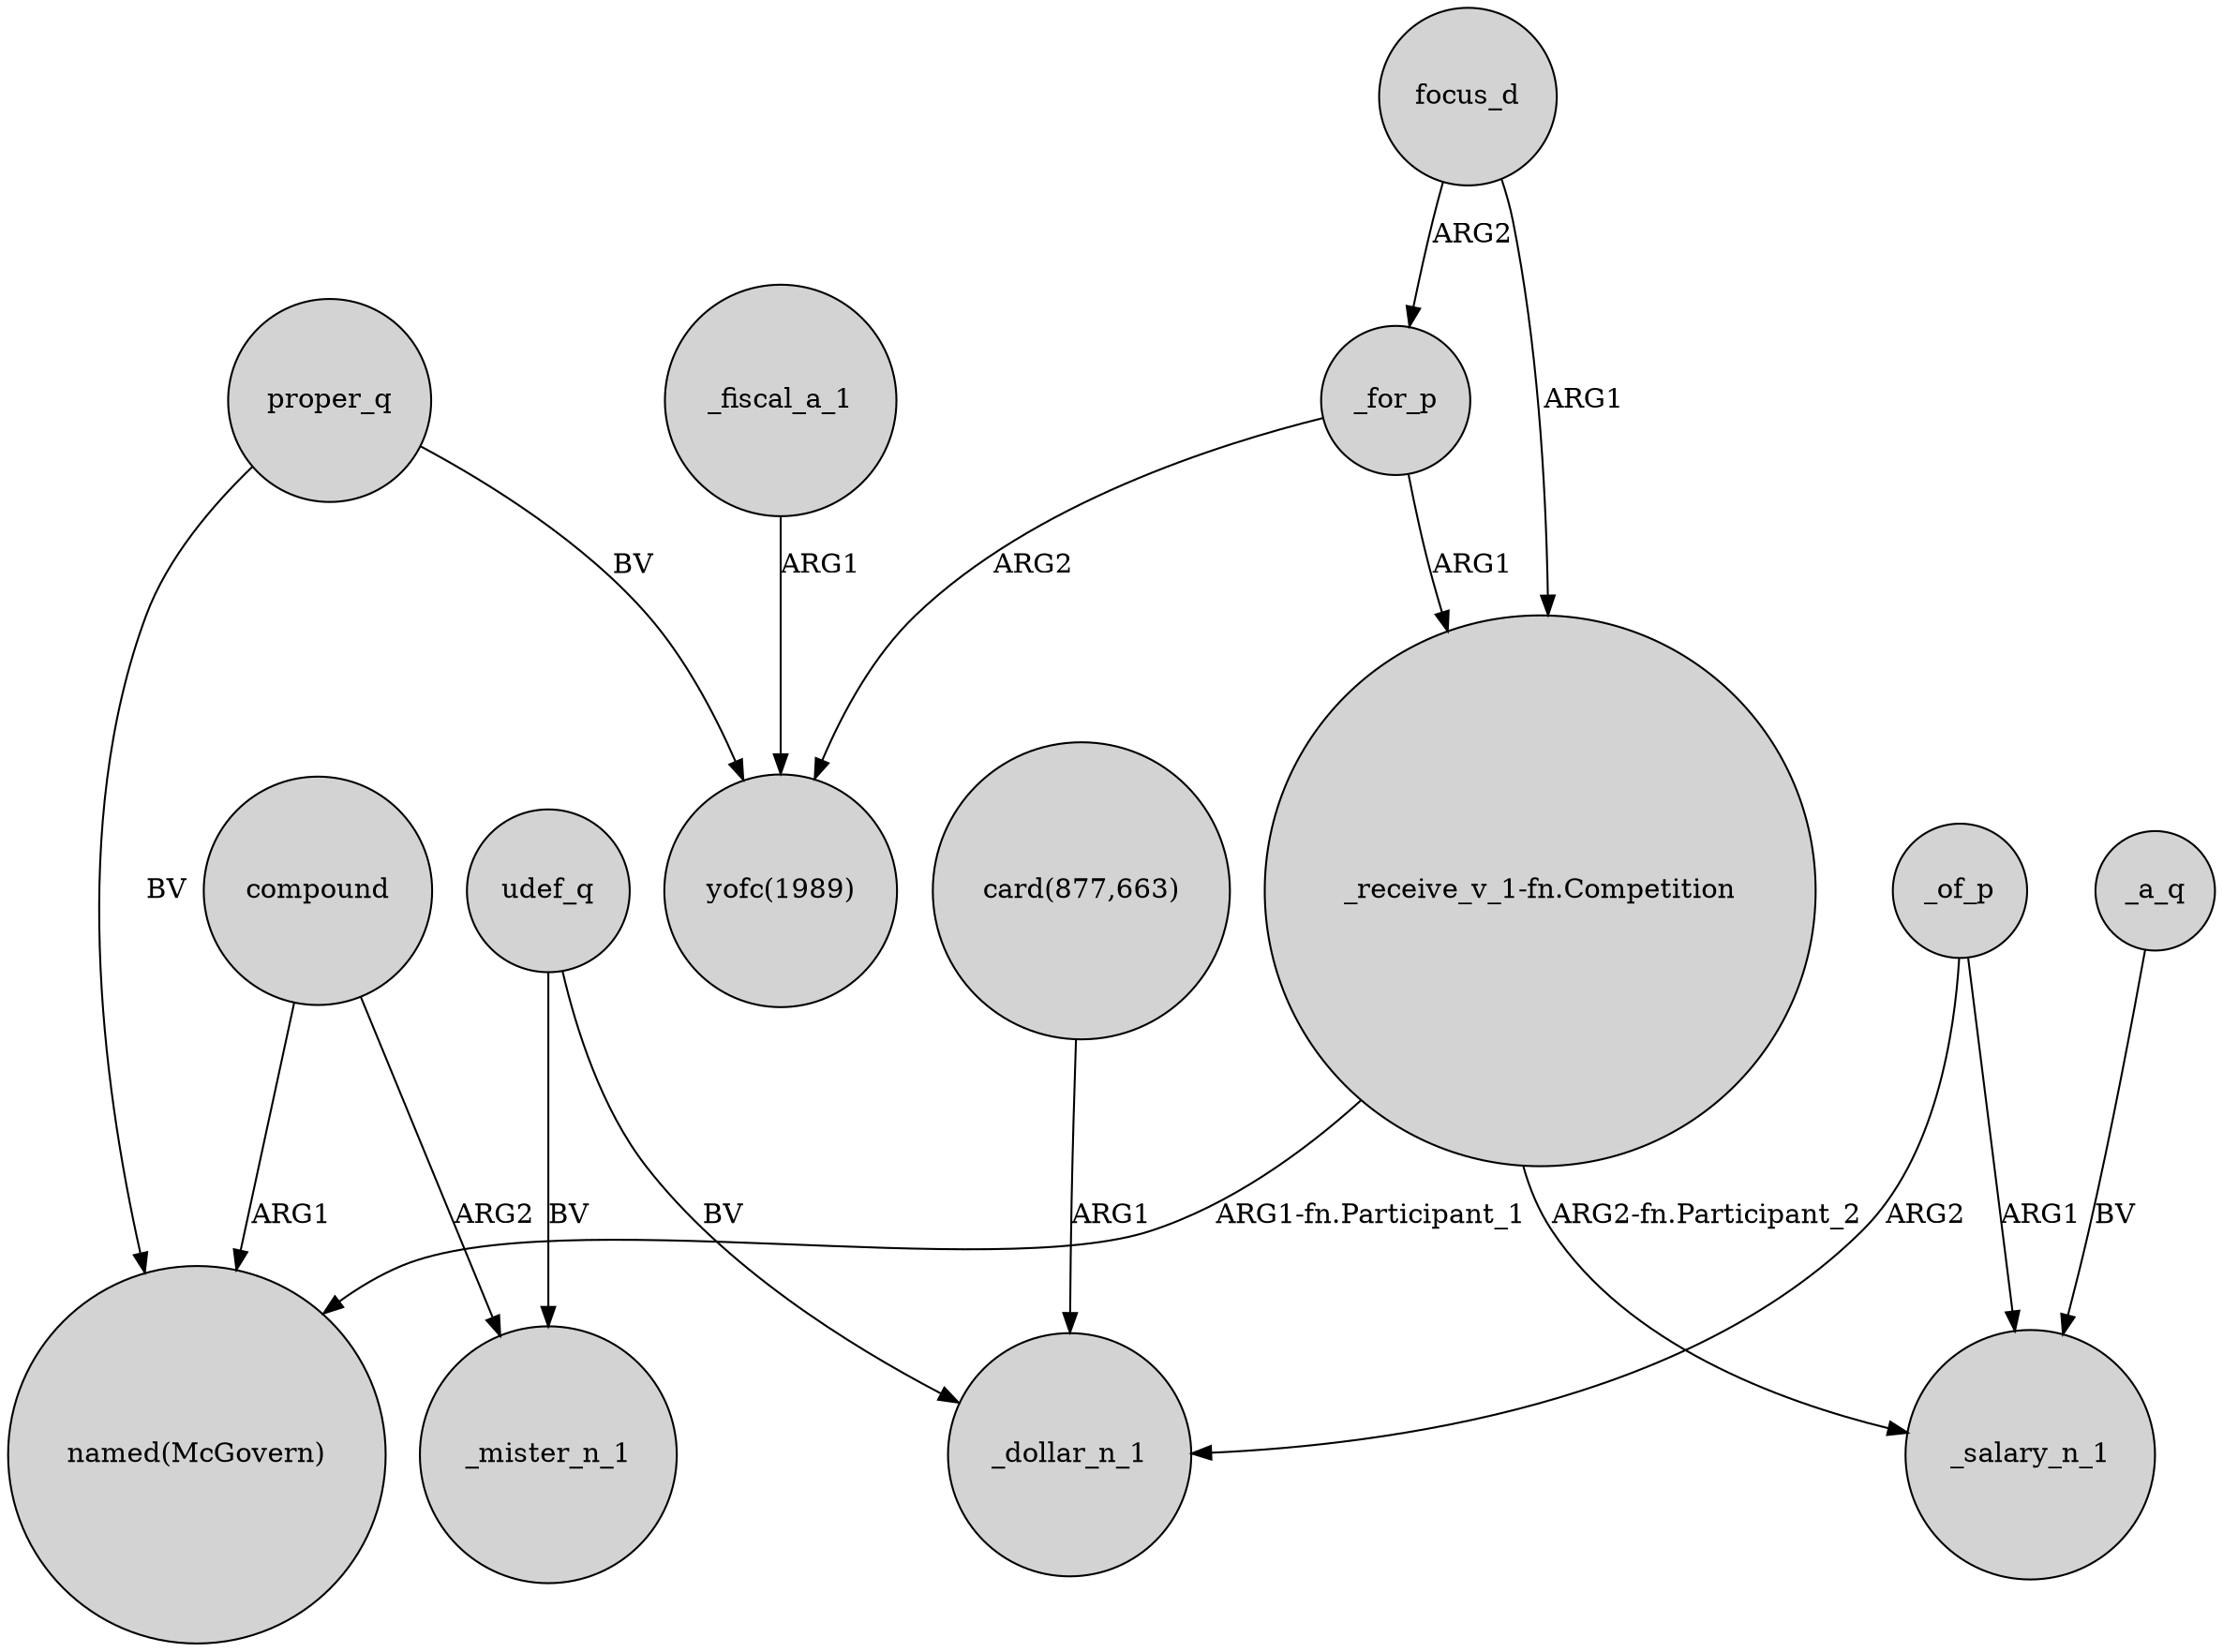 digraph {
	node [shape=circle style=filled]
	_for_p -> "_receive_v_1-fn.Competition" [label=ARG1]
	"_receive_v_1-fn.Competition" -> "named(McGovern)" [label="ARG1-fn.Participant_1"]
	proper_q -> "named(McGovern)" [label=BV]
	_for_p -> "yofc(1989)" [label=ARG2]
	compound -> _mister_n_1 [label=ARG2]
	_fiscal_a_1 -> "yofc(1989)" [label=ARG1]
	udef_q -> _mister_n_1 [label=BV]
	_of_p -> _dollar_n_1 [label=ARG2]
	udef_q -> _dollar_n_1 [label=BV]
	focus_d -> _for_p [label=ARG2]
	compound -> "named(McGovern)" [label=ARG1]
	_a_q -> _salary_n_1 [label=BV]
	proper_q -> "yofc(1989)" [label=BV]
	"_receive_v_1-fn.Competition" -> _salary_n_1 [label="ARG2-fn.Participant_2"]
	"card(877,663)" -> _dollar_n_1 [label=ARG1]
	_of_p -> _salary_n_1 [label=ARG1]
	focus_d -> "_receive_v_1-fn.Competition" [label=ARG1]
}
